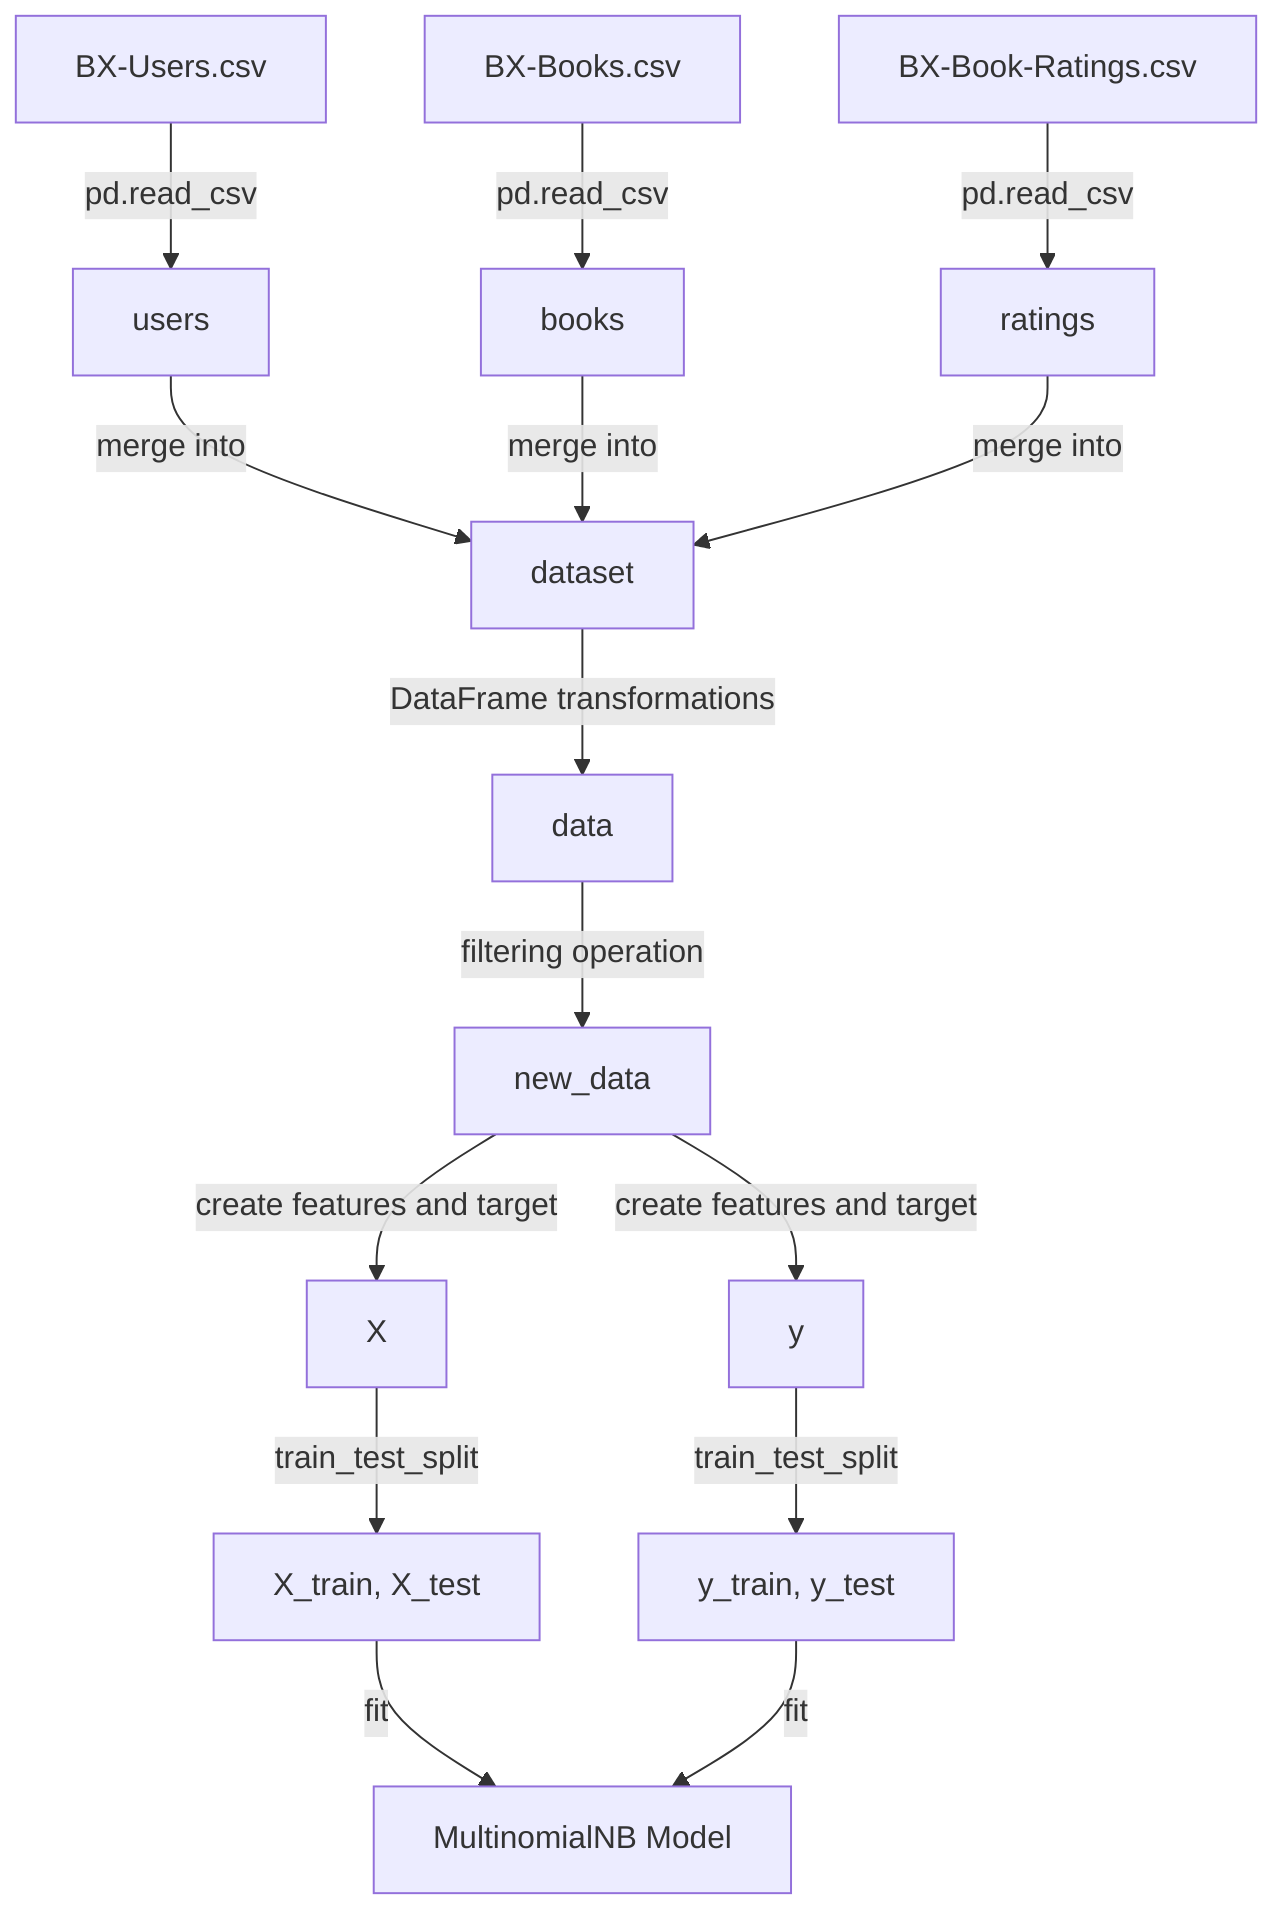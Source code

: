 %%{ init : { "theme" : "default" } }%%
flowchart TD
    %% Data Sources
    A1["BX-Users.csv"]
    A2["BX-Books.csv"]
    A3["BX-Book-Ratings.csv"]

    %% Initial DataFrames
    B1["users"]
    B2["books"]
    B3["ratings"]

    %% Merged DataFrame
    C1["dataset"]

    %% Processed DataFrame
    D1["data"]

    %% Final Processed for Model
    E1["new_data"]

    %% Features and Target
    F1["X"]
    F2["y"]

    %% Dataset Splits
    G1["X_train, X_test"]
    G2["y_train, y_test"]

    %% Model Training
    H1["MultinomialNB Model"]

    %% Data Source to DataFrame
    A1 --> |"pd.read_csv"| B1
    A2 --> |"pd.read_csv"| B2
    A3 --> |"pd.read_csv"| B3

    %% DataFrames to Merged Dataset
    B1 --> |"merge into"| C1
    B2 --> |"merge into"| C1
    B3 --> |"merge into"| C1

    %% Merged to Processed Data
    C1 --> |"DataFrame transformations"| D1

    %% Processed Data to Final Form
    D1 --> |"filtering operation"| E1

    %% Final Form to Model Features
    E1 --> |"create features and target"| F1
    E1 --> |"create features and target"| F2

    %% Dataset Splits
    F1 --> |"train_test_split"| G1
    F2 --> |"train_test_split"| G2

    %% Model Training
    G1 --> |"fit"| H1
    G2 --> |"fit"| H1